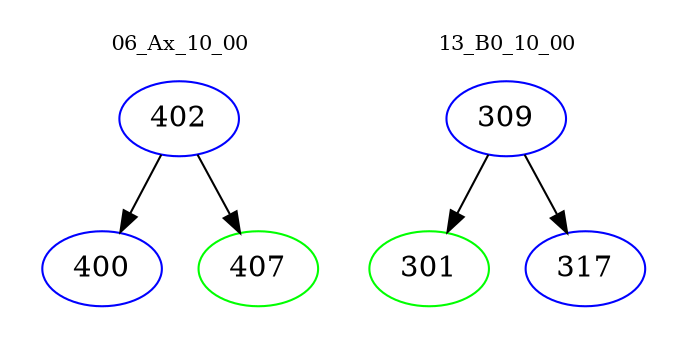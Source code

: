 digraph{
subgraph cluster_0 {
color = white
label = "06_Ax_10_00";
fontsize=10;
T0_402 [label="402", color="blue"]
T0_402 -> T0_400 [color="black"]
T0_400 [label="400", color="blue"]
T0_402 -> T0_407 [color="black"]
T0_407 [label="407", color="green"]
}
subgraph cluster_1 {
color = white
label = "13_B0_10_00";
fontsize=10;
T1_309 [label="309", color="blue"]
T1_309 -> T1_301 [color="black"]
T1_301 [label="301", color="green"]
T1_309 -> T1_317 [color="black"]
T1_317 [label="317", color="blue"]
}
}
